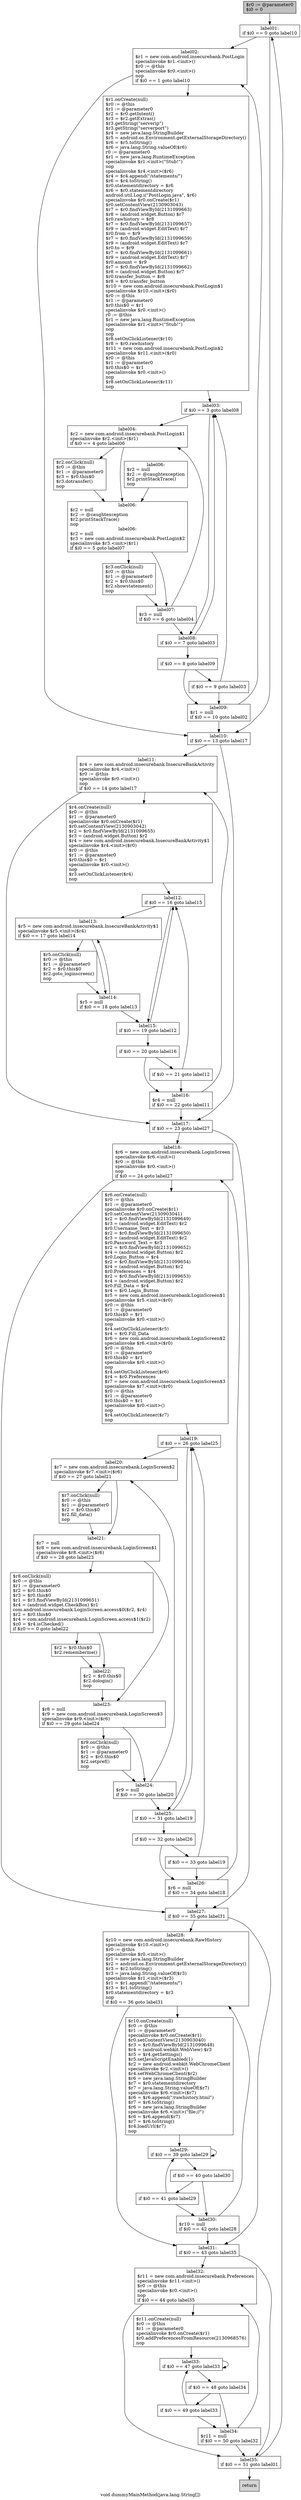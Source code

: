 digraph "void dummyMainMethod(java.lang.String[])" {
    label="void dummyMainMethod(java.lang.String[])";
    node [shape=box];
    "0" [style=filled,fillcolor=gray,label="$r0 := @parameter0\l$i0 = 0\l",];
    "1" [label="label01:\nif $i0 == 0 goto label10\l",];
    "0"->"1";
    "2" [label="label02:\n$r1 = new com.android.insecurebank.PostLogin\lspecialinvoke $r1.<init>()\l$r0 := @this\lspecialinvoke $r0.<init>()\lnop\lif $i0 == 1 goto label10\l",];
    "1"->"2";
    "15" [label="label10:\nif $i0 == 13 goto label17\l",];
    "1"->"15";
    "3" [label="$r1.onCreate(null)\l$r0 := @this\l$r1 := @parameter0\l$r2 = $r0.getIntent()\l$r3 = $r2.getExtras()\l$r3.getString(\"serverip\")\l$r3.getString(\"serverport\")\l$r4 = new java.lang.StringBuilder\l$r5 = android.os.Environment.getExternalStorageDirectory()\l$r6 = $r5.toString()\l$r6 = java.lang.String.valueOf($r6)\lr0 := @parameter0\l$r1 = new java.lang.RuntimeException\lspecialinvoke $r1.<init>(\"Stub!\")\lnop\lspecialinvoke $r4.<init>($r6)\l$r4 = $r4.append(\"/statements/\")\l$r6 = $r4.toString()\l$r0.statementdirectory = $r6\l$r6 = $r0.statementdirectory\landroid.util.Log.i(\"PostLogin.java\", $r6)\lspecialinvoke $r0.onCreate($r1)\l$r0.setContentView(2130903043)\l$r7 = $r0.findViewById(2131099663)\l$r8 = (android.widget.Button) $r7\l$r0.rawhistory = $r8\l$r7 = $r0.findViewById(2131099657)\l$r9 = (android.widget.EditText) $r7\l$r0.from = $r9\l$r7 = $r0.findViewById(2131099659)\l$r9 = (android.widget.EditText) $r7\l$r0.to = $r9\l$r7 = $r0.findViewById(2131099661)\l$r9 = (android.widget.EditText) $r7\l$r0.amount = $r9\l$r7 = $r0.findViewById(2131099662)\l$r8 = (android.widget.Button) $r7\l$r0.transfer_button = $r8\l$r8 = $r0.transfer_button\l$r10 = new com.android.insecurebank.PostLogin$1\lspecialinvoke $r10.<init>($r0)\l$r0 := @this\l$r1 := @parameter0\l$r0.this$0 = $r1\lspecialinvoke $r0.<init>()\lr0 := @this\l$r1 = new java.lang.RuntimeException\lspecialinvoke $r1.<init>(\"Stub!\")\lnop\lnop\l$r8.setOnClickListener($r10)\l$r8 = $r0.rawhistory\l$r11 = new com.android.insecurebank.PostLogin$2\lspecialinvoke $r11.<init>($r0)\l$r0 := @this\l$r1 := @parameter0\l$r0.this$0 = $r1\lspecialinvoke $r0.<init>()\lnop\l$r8.setOnClickListener($r11)\lnop\l",];
    "2"->"3";
    "2"->"15";
    "4" [label="label03:\nif $i0 == 3 goto label08\l",];
    "3"->"4";
    "5" [label="label04:\n$r2 = new com.android.insecurebank.PostLogin$1\lspecialinvoke $r2.<init>($r1)\lif $i0 == 4 goto label06\l",];
    "4"->"5";
    "11" [label="label08:\nif $i0 == 7 goto label03\l",];
    "4"->"11";
    "6" [label="$r2.onClick(null)\l$r0 := @this\l$r1 := @parameter0\l$r3 = $r0.this$0\l$r3.dotransfer()\lnop\l",];
    "5"->"6";
    "8" [label="label06:\n$r2 = null\l$r2 := @caughtexception\l$r2.printStackTrace()\lnop\llabel06:\n$r2 = null\l$r3 = new com.android.insecurebank.PostLogin$2\lspecialinvoke $r3.<init>($r1)\lif $i0 == 5 goto label07\l",];
    "5"->"8";
    "6"->"8";
    "7" [label="label06:\n$r2 = null\l$r2 := @caughtexception\l$r2.printStackTrace()\lnop\l",];
    "7"->"8";
    "9" [label="$r3.onClick(null)\l$r0 := @this\l$r1 := @parameter0\l$r2 = $r0.this$0\l$r2.showstatement()\lnop\l",];
    "8"->"9";
    "10" [label="label07:\n$r3 = null\lif $i0 == 6 goto label04\l",];
    "8"->"10";
    "9"->"10";
    "10"->"5";
    "10"->"11";
    "11"->"4";
    "12" [label="if $i0 == 8 goto label09\l",];
    "11"->"12";
    "13" [label="if $i0 == 9 goto label03\l",];
    "12"->"13";
    "14" [label="label09:\n$r1 = null\lif $i0 == 10 goto label02\l",];
    "12"->"14";
    "13"->"4";
    "13"->"14";
    "14"->"2";
    "14"->"15";
    "16" [label="label11:\n$r4 = new com.android.insecurebank.InsecureBankActivity\lspecialinvoke $r4.<init>()\l$r0 := @this\lspecialinvoke $r0.<init>()\lnop\lif $i0 == 14 goto label17\l",];
    "15"->"16";
    "26" [label="label17:\nif $i0 == 23 goto label27\l",];
    "15"->"26";
    "17" [label="$r4.onCreate(null)\l$r0 := @this\l$r1 := @parameter0\lspecialinvoke $r0.onCreate($r1)\l$r0.setContentView(2130903042)\l$r2 = $r0.findViewById(2131099655)\l$r3 = (android.widget.Button) $r2\l$r4 = new com.android.insecurebank.InsecureBankActivity$1\lspecialinvoke $r4.<init>($r0)\l$r0 := @this\l$r1 := @parameter0\l$r0.this$0 = $r1\lspecialinvoke $r0.<init>()\lnop\l$r3.setOnClickListener($r4)\lnop\l",];
    "16"->"17";
    "16"->"26";
    "18" [label="label12:\nif $i0 == 16 goto label15\l",];
    "17"->"18";
    "19" [label="label13:\n$r5 = new com.android.insecurebank.InsecureBankActivity$1\lspecialinvoke $r5.<init>($r4)\lif $i0 == 17 goto label14\l",];
    "18"->"19";
    "22" [label="label15:\nif $i0 == 19 goto label12\l",];
    "18"->"22";
    "20" [label="$r5.onClick(null)\l$r0 := @this\l$r1 := @parameter0\l$r2 = $r0.this$0\l$r2.goto_loginscreen()\lnop\l",];
    "19"->"20";
    "21" [label="label14:\n$r5 = null\lif $i0 == 18 goto label13\l",];
    "19"->"21";
    "20"->"21";
    "21"->"19";
    "21"->"22";
    "22"->"18";
    "23" [label="if $i0 == 20 goto label16\l",];
    "22"->"23";
    "24" [label="if $i0 == 21 goto label12\l",];
    "23"->"24";
    "25" [label="label16:\n$r4 = null\lif $i0 == 22 goto label11\l",];
    "23"->"25";
    "24"->"18";
    "24"->"25";
    "25"->"16";
    "25"->"26";
    "27" [label="label18:\n$r6 = new com.android.insecurebank.LoginScreen\lspecialinvoke $r6.<init>()\l$r0 := @this\lspecialinvoke $r0.<init>()\lnop\lif $i0 == 24 goto label27\l",];
    "26"->"27";
    "43" [label="label27:\nif $i0 == 35 goto label31\l",];
    "26"->"43";
    "28" [label="$r6.onCreate(null)\l$r0 := @this\l$r1 := @parameter0\lspecialinvoke $r0.onCreate($r1)\l$r0.setContentView(2130903041)\l$r2 = $r0.findViewById(2131099649)\l$r3 = (android.widget.EditText) $r2\l$r0.Username_Text = $r3\l$r2 = $r0.findViewById(2131099650)\l$r3 = (android.widget.EditText) $r2\l$r0.Password_Text = $r3\l$r2 = $r0.findViewById(2131099652)\l$r4 = (android.widget.Button) $r2\l$r0.Login_Button = $r4\l$r2 = $r0.findViewById(2131099654)\l$r4 = (android.widget.Button) $r2\l$r0.Preferences = $r4\l$r2 = $r0.findViewById(2131099653)\l$r4 = (android.widget.Button) $r2\l$r0.Fill_Data = $r4\l$r4 = $r0.Login_Button\l$r5 = new com.android.insecurebank.LoginScreen$1\lspecialinvoke $r5.<init>($r0)\l$r0 := @this\l$r1 := @parameter0\l$r0.this$0 = $r1\lspecialinvoke $r0.<init>()\lnop\l$r4.setOnClickListener($r5)\l$r4 = $r0.Fill_Data\l$r6 = new com.android.insecurebank.LoginScreen$2\lspecialinvoke $r6.<init>($r0)\l$r0 := @this\l$r1 := @parameter0\l$r0.this$0 = $r1\lspecialinvoke $r0.<init>()\lnop\l$r4.setOnClickListener($r6)\l$r4 = $r0.Preferences\l$r7 = new com.android.insecurebank.LoginScreen$3\lspecialinvoke $r7.<init>($r0)\l$r0 := @this\l$r1 := @parameter0\l$r0.this$0 = $r1\lspecialinvoke $r0.<init>()\lnop\l$r4.setOnClickListener($r7)\lnop\l",];
    "27"->"28";
    "27"->"43";
    "29" [label="label19:\nif $i0 == 26 goto label25\l",];
    "28"->"29";
    "30" [label="label20:\n$r7 = new com.android.insecurebank.LoginScreen$2\lspecialinvoke $r7.<init>($r6)\lif $i0 == 27 goto label21\l",];
    "29"->"30";
    "39" [label="label25:\nif $i0 == 31 goto label19\l",];
    "29"->"39";
    "31" [label="$r7.onClick(null)\l$r0 := @this\l$r1 := @parameter0\l$r2 = $r0.this$0\l$r2.fill_data()\lnop\l",];
    "30"->"31";
    "32" [label="label21:\n$r7 = null\l$r8 = new com.android.insecurebank.LoginScreen$1\lspecialinvoke $r8.<init>($r6)\lif $i0 == 28 goto label23\l",];
    "30"->"32";
    "31"->"32";
    "33" [label="$r8.onClick(null)\l$r0 := @this\l$r1 := @parameter0\l$r2 = $r0.this$0\l$r3 = $r0.this$0\l$r1 = $r3.findViewById(2131099651)\l$r4 = (android.widget.CheckBox) $r1\lcom.android.insecurebank.LoginScreen.access$0($r2, $r4)\l$r2 = $r0.this$0\l$r4 = com.android.insecurebank.LoginScreen.access$1($r2)\l$z0 = $r4.isChecked()\lif $z0 == 0 goto label22\l",];
    "32"->"33";
    "36" [label="label23:\n$r8 = null\l$r9 = new com.android.insecurebank.LoginScreen$3\lspecialinvoke $r9.<init>($r6)\lif $i0 == 29 goto label24\l",];
    "32"->"36";
    "34" [label="$r2 = $r0.this$0\l$r2.rememberme()\l",];
    "33"->"34";
    "35" [label="label22:\n$r2 = $r0.this$0\l$r2.dologin()\lnop\l",];
    "33"->"35";
    "34"->"35";
    "35"->"36";
    "37" [label="$r9.onClick(null)\l$r0 := @this\l$r1 := @parameter0\l$r2 = $r0.this$0\l$r2.setpref()\lnop\l",];
    "36"->"37";
    "38" [label="label24:\n$r9 = null\lif $i0 == 30 goto label20\l",];
    "36"->"38";
    "37"->"38";
    "38"->"30";
    "38"->"39";
    "39"->"29";
    "40" [label="if $i0 == 32 goto label26\l",];
    "39"->"40";
    "41" [label="if $i0 == 33 goto label19\l",];
    "40"->"41";
    "42" [label="label26:\n$r6 = null\lif $i0 == 34 goto label18\l",];
    "40"->"42";
    "41"->"29";
    "41"->"42";
    "42"->"27";
    "42"->"43";
    "44" [label="label28:\n$r10 = new com.android.insecurebank.RawHistory\lspecialinvoke $r10.<init>()\l$r0 := @this\lspecialinvoke $r0.<init>()\l$r1 = new java.lang.StringBuilder\l$r2 = android.os.Environment.getExternalStorageDirectory()\l$r3 = $r2.toString()\l$r3 = java.lang.String.valueOf($r3)\lspecialinvoke $r1.<init>($r3)\l$r1 = $r1.append(\"/statements/\")\l$r3 = $r1.toString()\l$r0.statementdirectory = $r3\lnop\lif $i0 == 36 goto label31\l",];
    "43"->"44";
    "50" [label="label31:\nif $i0 == 43 goto label35\l",];
    "43"->"50";
    "45" [label="$r10.onCreate(null)\l$r0 := @this\l$r1 := @parameter0\lspecialinvoke $r0.onCreate($r1)\l$r0.setContentView(2130903040)\l$r3 = $r0.findViewById(2131099648)\l$r4 = (android.webkit.WebView) $r3\l$r5 = $r4.getSettings()\l$r5.setJavaScriptEnabled(1)\l$r2 = new android.webkit.WebChromeClient\lspecialinvoke $r2.<init>()\l$r4.setWebChromeClient($r2)\l$r6 = new java.lang.StringBuilder\l$r7 = $r0.statementdirectory\l$r7 = java.lang.String.valueOf($r7)\lspecialinvoke $r6.<init>($r7)\l$r6 = $r6.append(\"/rawhistory.html\")\l$r7 = $r6.toString()\l$r6 = new java.lang.StringBuilder\lspecialinvoke $r6.<init>(\"file://\")\l$r6 = $r6.append($r7)\l$r7 = $r6.toString()\l$r4.loadUrl($r7)\lnop\l",];
    "44"->"45";
    "44"->"50";
    "46" [label="label29:\nif $i0 == 39 goto label29\l",];
    "45"->"46";
    "46"->"46";
    "47" [label="if $i0 == 40 goto label30\l",];
    "46"->"47";
    "48" [label="if $i0 == 41 goto label29\l",];
    "47"->"48";
    "49" [label="label30:\n$r10 = null\lif $i0 == 42 goto label28\l",];
    "47"->"49";
    "48"->"46";
    "48"->"49";
    "49"->"44";
    "49"->"50";
    "51" [label="label32:\n$r11 = new com.android.insecurebank.Preferences\lspecialinvoke $r11.<init>()\l$r0 := @this\lspecialinvoke $r0.<init>()\lnop\lif $i0 == 44 goto label35\l",];
    "50"->"51";
    "57" [label="label35:\nif $i0 == 51 goto label01\l",];
    "50"->"57";
    "52" [label="$r11.onCreate(null)\l$r0 := @this\l$r1 := @parameter0\lspecialinvoke $r0.onCreate($r1)\l$r0.addPreferencesFromResource(2130968576)\lnop\l",];
    "51"->"52";
    "51"->"57";
    "53" [label="label33:\nif $i0 == 47 goto label33\l",];
    "52"->"53";
    "53"->"53";
    "54" [label="if $i0 == 48 goto label34\l",];
    "53"->"54";
    "55" [label="if $i0 == 49 goto label33\l",];
    "54"->"55";
    "56" [label="label34:\n$r11 = null\lif $i0 == 50 goto label32\l",];
    "54"->"56";
    "55"->"53";
    "55"->"56";
    "56"->"51";
    "56"->"57";
    "57"->"1";
    "58" [style=filled,fillcolor=lightgray,label="return\l",];
    "57"->"58";
}
